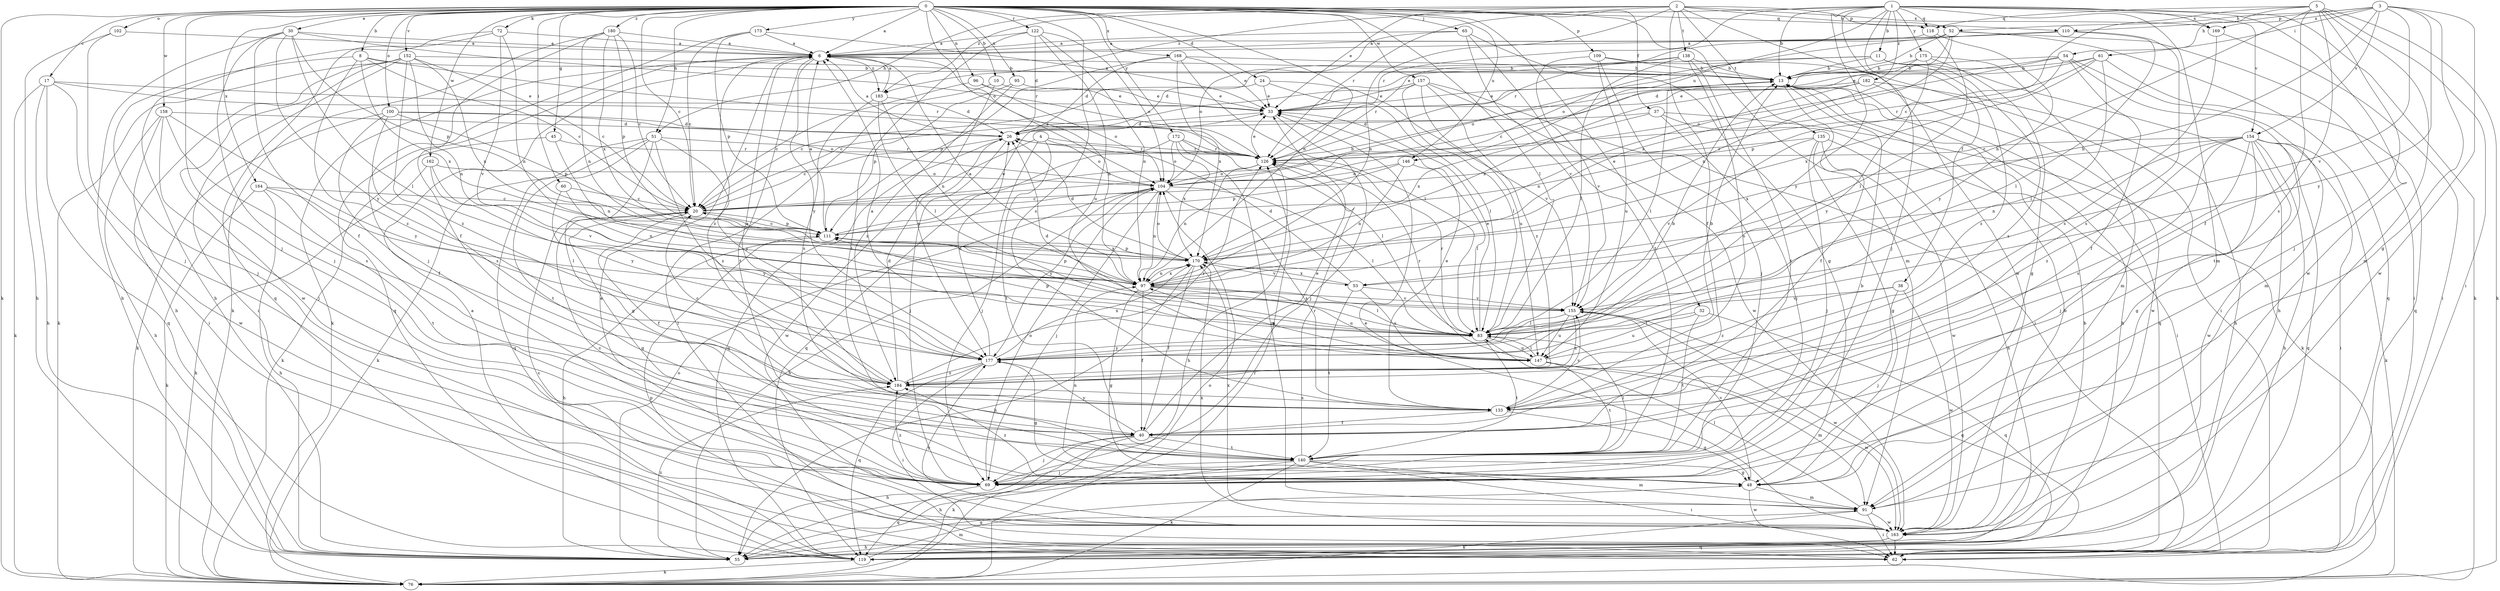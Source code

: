 strict digraph  {
0;
1;
2;
3;
4;
5;
6;
8;
10;
11;
13;
17;
20;
24;
26;
30;
32;
33;
37;
38;
40;
45;
48;
51;
52;
53;
54;
55;
60;
61;
62;
65;
69;
72;
76;
83;
91;
95;
96;
97;
100;
102;
104;
109;
110;
111;
118;
119;
122;
126;
133;
135;
138;
140;
146;
147;
152;
154;
155;
157;
158;
162;
163;
164;
168;
169;
170;
172;
173;
175;
177;
180;
182;
183;
184;
0 -> 6  [label=a];
0 -> 8  [label=b];
0 -> 10  [label=b];
0 -> 17  [label=c];
0 -> 20  [label=c];
0 -> 24  [label=d];
0 -> 30  [label=e];
0 -> 32  [label=e];
0 -> 37  [label=f];
0 -> 45  [label=g];
0 -> 51  [label=h];
0 -> 60  [label=i];
0 -> 65  [label=j];
0 -> 69  [label=j];
0 -> 72  [label=k];
0 -> 76  [label=k];
0 -> 83  [label=l];
0 -> 91  [label=m];
0 -> 95  [label=n];
0 -> 96  [label=n];
0 -> 97  [label=n];
0 -> 100  [label=o];
0 -> 102  [label=o];
0 -> 104  [label=o];
0 -> 109  [label=p];
0 -> 118  [label=q];
0 -> 122  [label=r];
0 -> 133  [label=s];
0 -> 146  [label=u];
0 -> 152  [label=v];
0 -> 157  [label=w];
0 -> 158  [label=w];
0 -> 162  [label=w];
0 -> 164  [label=x];
0 -> 168  [label=x];
0 -> 172  [label=y];
0 -> 173  [label=y];
0 -> 180  [label=z];
1 -> 11  [label=b];
1 -> 13  [label=b];
1 -> 38  [label=f];
1 -> 69  [label=j];
1 -> 76  [label=k];
1 -> 91  [label=m];
1 -> 118  [label=q];
1 -> 126  [label=r];
1 -> 146  [label=u];
1 -> 154  [label=v];
1 -> 163  [label=w];
1 -> 169  [label=x];
1 -> 175  [label=y];
1 -> 177  [label=y];
1 -> 182  [label=z];
1 -> 183  [label=z];
2 -> 33  [label=e];
2 -> 40  [label=f];
2 -> 51  [label=h];
2 -> 52  [label=h];
2 -> 97  [label=n];
2 -> 110  [label=p];
2 -> 126  [label=r];
2 -> 135  [label=t];
2 -> 138  [label=t];
2 -> 163  [label=w];
2 -> 169  [label=x];
2 -> 183  [label=z];
3 -> 48  [label=g];
3 -> 52  [label=h];
3 -> 53  [label=h];
3 -> 61  [label=i];
3 -> 110  [label=p];
3 -> 154  [label=v];
3 -> 155  [label=v];
3 -> 163  [label=w];
3 -> 169  [label=x];
3 -> 177  [label=y];
4 -> 69  [label=j];
4 -> 104  [label=o];
4 -> 126  [label=r];
4 -> 140  [label=t];
4 -> 163  [label=w];
5 -> 20  [label=c];
5 -> 40  [label=f];
5 -> 53  [label=h];
5 -> 54  [label=h];
5 -> 62  [label=i];
5 -> 69  [label=j];
5 -> 76  [label=k];
5 -> 91  [label=m];
5 -> 118  [label=q];
5 -> 133  [label=s];
6 -> 13  [label=b];
6 -> 76  [label=k];
6 -> 97  [label=n];
6 -> 119  [label=q];
6 -> 140  [label=t];
6 -> 177  [label=y];
6 -> 183  [label=z];
6 -> 184  [label=z];
8 -> 13  [label=b];
8 -> 20  [label=c];
8 -> 69  [label=j];
8 -> 126  [label=r];
8 -> 170  [label=x];
8 -> 184  [label=z];
10 -> 33  [label=e];
10 -> 62  [label=i];
10 -> 177  [label=y];
11 -> 13  [label=b];
11 -> 33  [label=e];
11 -> 55  [label=h];
11 -> 104  [label=o];
11 -> 133  [label=s];
11 -> 184  [label=z];
13 -> 33  [label=e];
13 -> 40  [label=f];
13 -> 55  [label=h];
13 -> 83  [label=l];
13 -> 119  [label=q];
17 -> 33  [label=e];
17 -> 55  [label=h];
17 -> 62  [label=i];
17 -> 76  [label=k];
17 -> 119  [label=q];
17 -> 126  [label=r];
20 -> 13  [label=b];
20 -> 40  [label=f];
20 -> 48  [label=g];
20 -> 111  [label=p];
24 -> 20  [label=c];
24 -> 33  [label=e];
24 -> 83  [label=l];
24 -> 155  [label=v];
26 -> 6  [label=a];
26 -> 20  [label=c];
26 -> 69  [label=j];
26 -> 119  [label=q];
26 -> 126  [label=r];
30 -> 6  [label=a];
30 -> 40  [label=f];
30 -> 55  [label=h];
30 -> 69  [label=j];
30 -> 83  [label=l];
30 -> 111  [label=p];
30 -> 126  [label=r];
30 -> 177  [label=y];
32 -> 83  [label=l];
32 -> 119  [label=q];
32 -> 140  [label=t];
32 -> 147  [label=u];
33 -> 26  [label=d];
33 -> 69  [label=j];
37 -> 26  [label=d];
37 -> 62  [label=i];
37 -> 69  [label=j];
37 -> 76  [label=k];
37 -> 170  [label=x];
38 -> 69  [label=j];
38 -> 155  [label=v];
38 -> 163  [label=w];
38 -> 184  [label=z];
40 -> 33  [label=e];
40 -> 55  [label=h];
40 -> 69  [label=j];
40 -> 76  [label=k];
40 -> 140  [label=t];
40 -> 177  [label=y];
45 -> 76  [label=k];
45 -> 97  [label=n];
45 -> 126  [label=r];
48 -> 91  [label=m];
48 -> 97  [label=n];
48 -> 155  [label=v];
48 -> 163  [label=w];
48 -> 184  [label=z];
51 -> 48  [label=g];
51 -> 76  [label=k];
51 -> 119  [label=q];
51 -> 126  [label=r];
51 -> 140  [label=t];
51 -> 177  [label=y];
51 -> 184  [label=z];
52 -> 6  [label=a];
52 -> 13  [label=b];
52 -> 62  [label=i];
52 -> 97  [label=n];
52 -> 119  [label=q];
52 -> 126  [label=r];
52 -> 170  [label=x];
53 -> 26  [label=d];
53 -> 140  [label=t];
53 -> 147  [label=u];
53 -> 155  [label=v];
53 -> 170  [label=x];
54 -> 13  [label=b];
54 -> 26  [label=d];
54 -> 40  [label=f];
54 -> 91  [label=m];
54 -> 104  [label=o];
54 -> 111  [label=p];
54 -> 140  [label=t];
55 -> 13  [label=b];
55 -> 48  [label=g];
55 -> 104  [label=o];
55 -> 184  [label=z];
60 -> 20  [label=c];
60 -> 97  [label=n];
60 -> 177  [label=y];
61 -> 13  [label=b];
61 -> 33  [label=e];
61 -> 83  [label=l];
61 -> 119  [label=q];
61 -> 126  [label=r];
61 -> 170  [label=x];
62 -> 111  [label=p];
65 -> 6  [label=a];
65 -> 48  [label=g];
65 -> 104  [label=o];
65 -> 140  [label=t];
65 -> 155  [label=v];
69 -> 13  [label=b];
69 -> 20  [label=c];
69 -> 104  [label=o];
69 -> 119  [label=q];
69 -> 184  [label=z];
72 -> 6  [label=a];
72 -> 55  [label=h];
72 -> 97  [label=n];
72 -> 119  [label=q];
72 -> 155  [label=v];
76 -> 104  [label=o];
76 -> 126  [label=r];
83 -> 26  [label=d];
83 -> 33  [label=e];
83 -> 111  [label=p];
83 -> 126  [label=r];
83 -> 140  [label=t];
83 -> 147  [label=u];
83 -> 177  [label=y];
91 -> 62  [label=i];
91 -> 76  [label=k];
91 -> 83  [label=l];
91 -> 163  [label=w];
91 -> 170  [label=x];
95 -> 33  [label=e];
95 -> 111  [label=p];
95 -> 184  [label=z];
96 -> 20  [label=c];
96 -> 33  [label=e];
96 -> 104  [label=o];
97 -> 6  [label=a];
97 -> 40  [label=f];
97 -> 48  [label=g];
97 -> 83  [label=l];
97 -> 111  [label=p];
97 -> 147  [label=u];
97 -> 155  [label=v];
97 -> 170  [label=x];
100 -> 26  [label=d];
100 -> 40  [label=f];
100 -> 76  [label=k];
100 -> 104  [label=o];
100 -> 111  [label=p];
100 -> 133  [label=s];
102 -> 6  [label=a];
102 -> 55  [label=h];
102 -> 69  [label=j];
104 -> 20  [label=c];
104 -> 55  [label=h];
104 -> 69  [label=j];
104 -> 83  [label=l];
104 -> 97  [label=n];
104 -> 133  [label=s];
104 -> 177  [label=y];
109 -> 13  [label=b];
109 -> 62  [label=i];
109 -> 69  [label=j];
109 -> 147  [label=u];
109 -> 155  [label=v];
110 -> 6  [label=a];
110 -> 83  [label=l];
110 -> 104  [label=o];
110 -> 133  [label=s];
111 -> 6  [label=a];
111 -> 20  [label=c];
111 -> 33  [label=e];
111 -> 55  [label=h];
111 -> 170  [label=x];
118 -> 6  [label=a];
118 -> 83  [label=l];
118 -> 177  [label=y];
119 -> 6  [label=a];
119 -> 76  [label=k];
119 -> 91  [label=m];
122 -> 6  [label=a];
122 -> 26  [label=d];
122 -> 97  [label=n];
122 -> 104  [label=o];
122 -> 140  [label=t];
122 -> 147  [label=u];
126 -> 33  [label=e];
126 -> 55  [label=h];
126 -> 97  [label=n];
126 -> 104  [label=o];
133 -> 33  [label=e];
133 -> 40  [label=f];
133 -> 48  [label=g];
133 -> 155  [label=v];
135 -> 48  [label=g];
135 -> 55  [label=h];
135 -> 69  [label=j];
135 -> 126  [label=r];
135 -> 155  [label=v];
135 -> 163  [label=w];
138 -> 13  [label=b];
138 -> 26  [label=d];
138 -> 83  [label=l];
138 -> 126  [label=r];
138 -> 133  [label=s];
138 -> 140  [label=t];
140 -> 48  [label=g];
140 -> 55  [label=h];
140 -> 62  [label=i];
140 -> 69  [label=j];
140 -> 76  [label=k];
140 -> 83  [label=l];
140 -> 91  [label=m];
140 -> 126  [label=r];
146 -> 83  [label=l];
146 -> 97  [label=n];
146 -> 104  [label=o];
146 -> 111  [label=p];
147 -> 6  [label=a];
147 -> 13  [label=b];
147 -> 83  [label=l];
147 -> 91  [label=m];
147 -> 97  [label=n];
147 -> 126  [label=r];
147 -> 140  [label=t];
147 -> 163  [label=w];
152 -> 13  [label=b];
152 -> 20  [label=c];
152 -> 55  [label=h];
152 -> 62  [label=i];
152 -> 76  [label=k];
152 -> 97  [label=n];
152 -> 163  [label=w];
152 -> 170  [label=x];
152 -> 184  [label=z];
154 -> 48  [label=g];
154 -> 55  [label=h];
154 -> 62  [label=i];
154 -> 69  [label=j];
154 -> 76  [label=k];
154 -> 97  [label=n];
154 -> 119  [label=q];
154 -> 126  [label=r];
154 -> 133  [label=s];
154 -> 163  [label=w];
154 -> 170  [label=x];
154 -> 184  [label=z];
155 -> 83  [label=l];
155 -> 119  [label=q];
155 -> 147  [label=u];
155 -> 163  [label=w];
155 -> 184  [label=z];
157 -> 20  [label=c];
157 -> 33  [label=e];
157 -> 62  [label=i];
157 -> 83  [label=l];
157 -> 147  [label=u];
157 -> 163  [label=w];
157 -> 184  [label=z];
158 -> 26  [label=d];
158 -> 55  [label=h];
158 -> 69  [label=j];
158 -> 133  [label=s];
158 -> 163  [label=w];
158 -> 177  [label=y];
162 -> 76  [label=k];
162 -> 104  [label=o];
162 -> 155  [label=v];
162 -> 177  [label=y];
163 -> 6  [label=a];
163 -> 13  [label=b];
163 -> 20  [label=c];
163 -> 33  [label=e];
163 -> 55  [label=h];
163 -> 62  [label=i];
163 -> 119  [label=q];
163 -> 170  [label=x];
163 -> 177  [label=y];
164 -> 20  [label=c];
164 -> 55  [label=h];
164 -> 76  [label=k];
164 -> 83  [label=l];
164 -> 140  [label=t];
168 -> 13  [label=b];
168 -> 26  [label=d];
168 -> 33  [label=e];
168 -> 83  [label=l];
168 -> 111  [label=p];
168 -> 170  [label=x];
169 -> 62  [label=i];
169 -> 133  [label=s];
170 -> 26  [label=d];
170 -> 40  [label=f];
170 -> 55  [label=h];
170 -> 97  [label=n];
170 -> 104  [label=o];
170 -> 111  [label=p];
170 -> 53  [label=v];
172 -> 83  [label=l];
172 -> 91  [label=m];
172 -> 104  [label=o];
172 -> 119  [label=q];
172 -> 126  [label=r];
172 -> 170  [label=x];
173 -> 6  [label=a];
173 -> 20  [label=c];
173 -> 33  [label=e];
173 -> 69  [label=j];
173 -> 111  [label=p];
175 -> 13  [label=b];
175 -> 20  [label=c];
175 -> 48  [label=g];
175 -> 91  [label=m];
175 -> 177  [label=y];
177 -> 13  [label=b];
177 -> 26  [label=d];
177 -> 48  [label=g];
177 -> 62  [label=i];
177 -> 119  [label=q];
177 -> 170  [label=x];
177 -> 184  [label=z];
180 -> 6  [label=a];
180 -> 20  [label=c];
180 -> 40  [label=f];
180 -> 76  [label=k];
180 -> 97  [label=n];
180 -> 111  [label=p];
180 -> 170  [label=x];
182 -> 33  [label=e];
182 -> 55  [label=h];
182 -> 97  [label=n];
182 -> 163  [label=w];
182 -> 170  [label=x];
183 -> 6  [label=a];
183 -> 26  [label=d];
183 -> 83  [label=l];
183 -> 97  [label=n];
183 -> 133  [label=s];
184 -> 6  [label=a];
184 -> 20  [label=c];
184 -> 26  [label=d];
184 -> 126  [label=r];
184 -> 133  [label=s];
}
